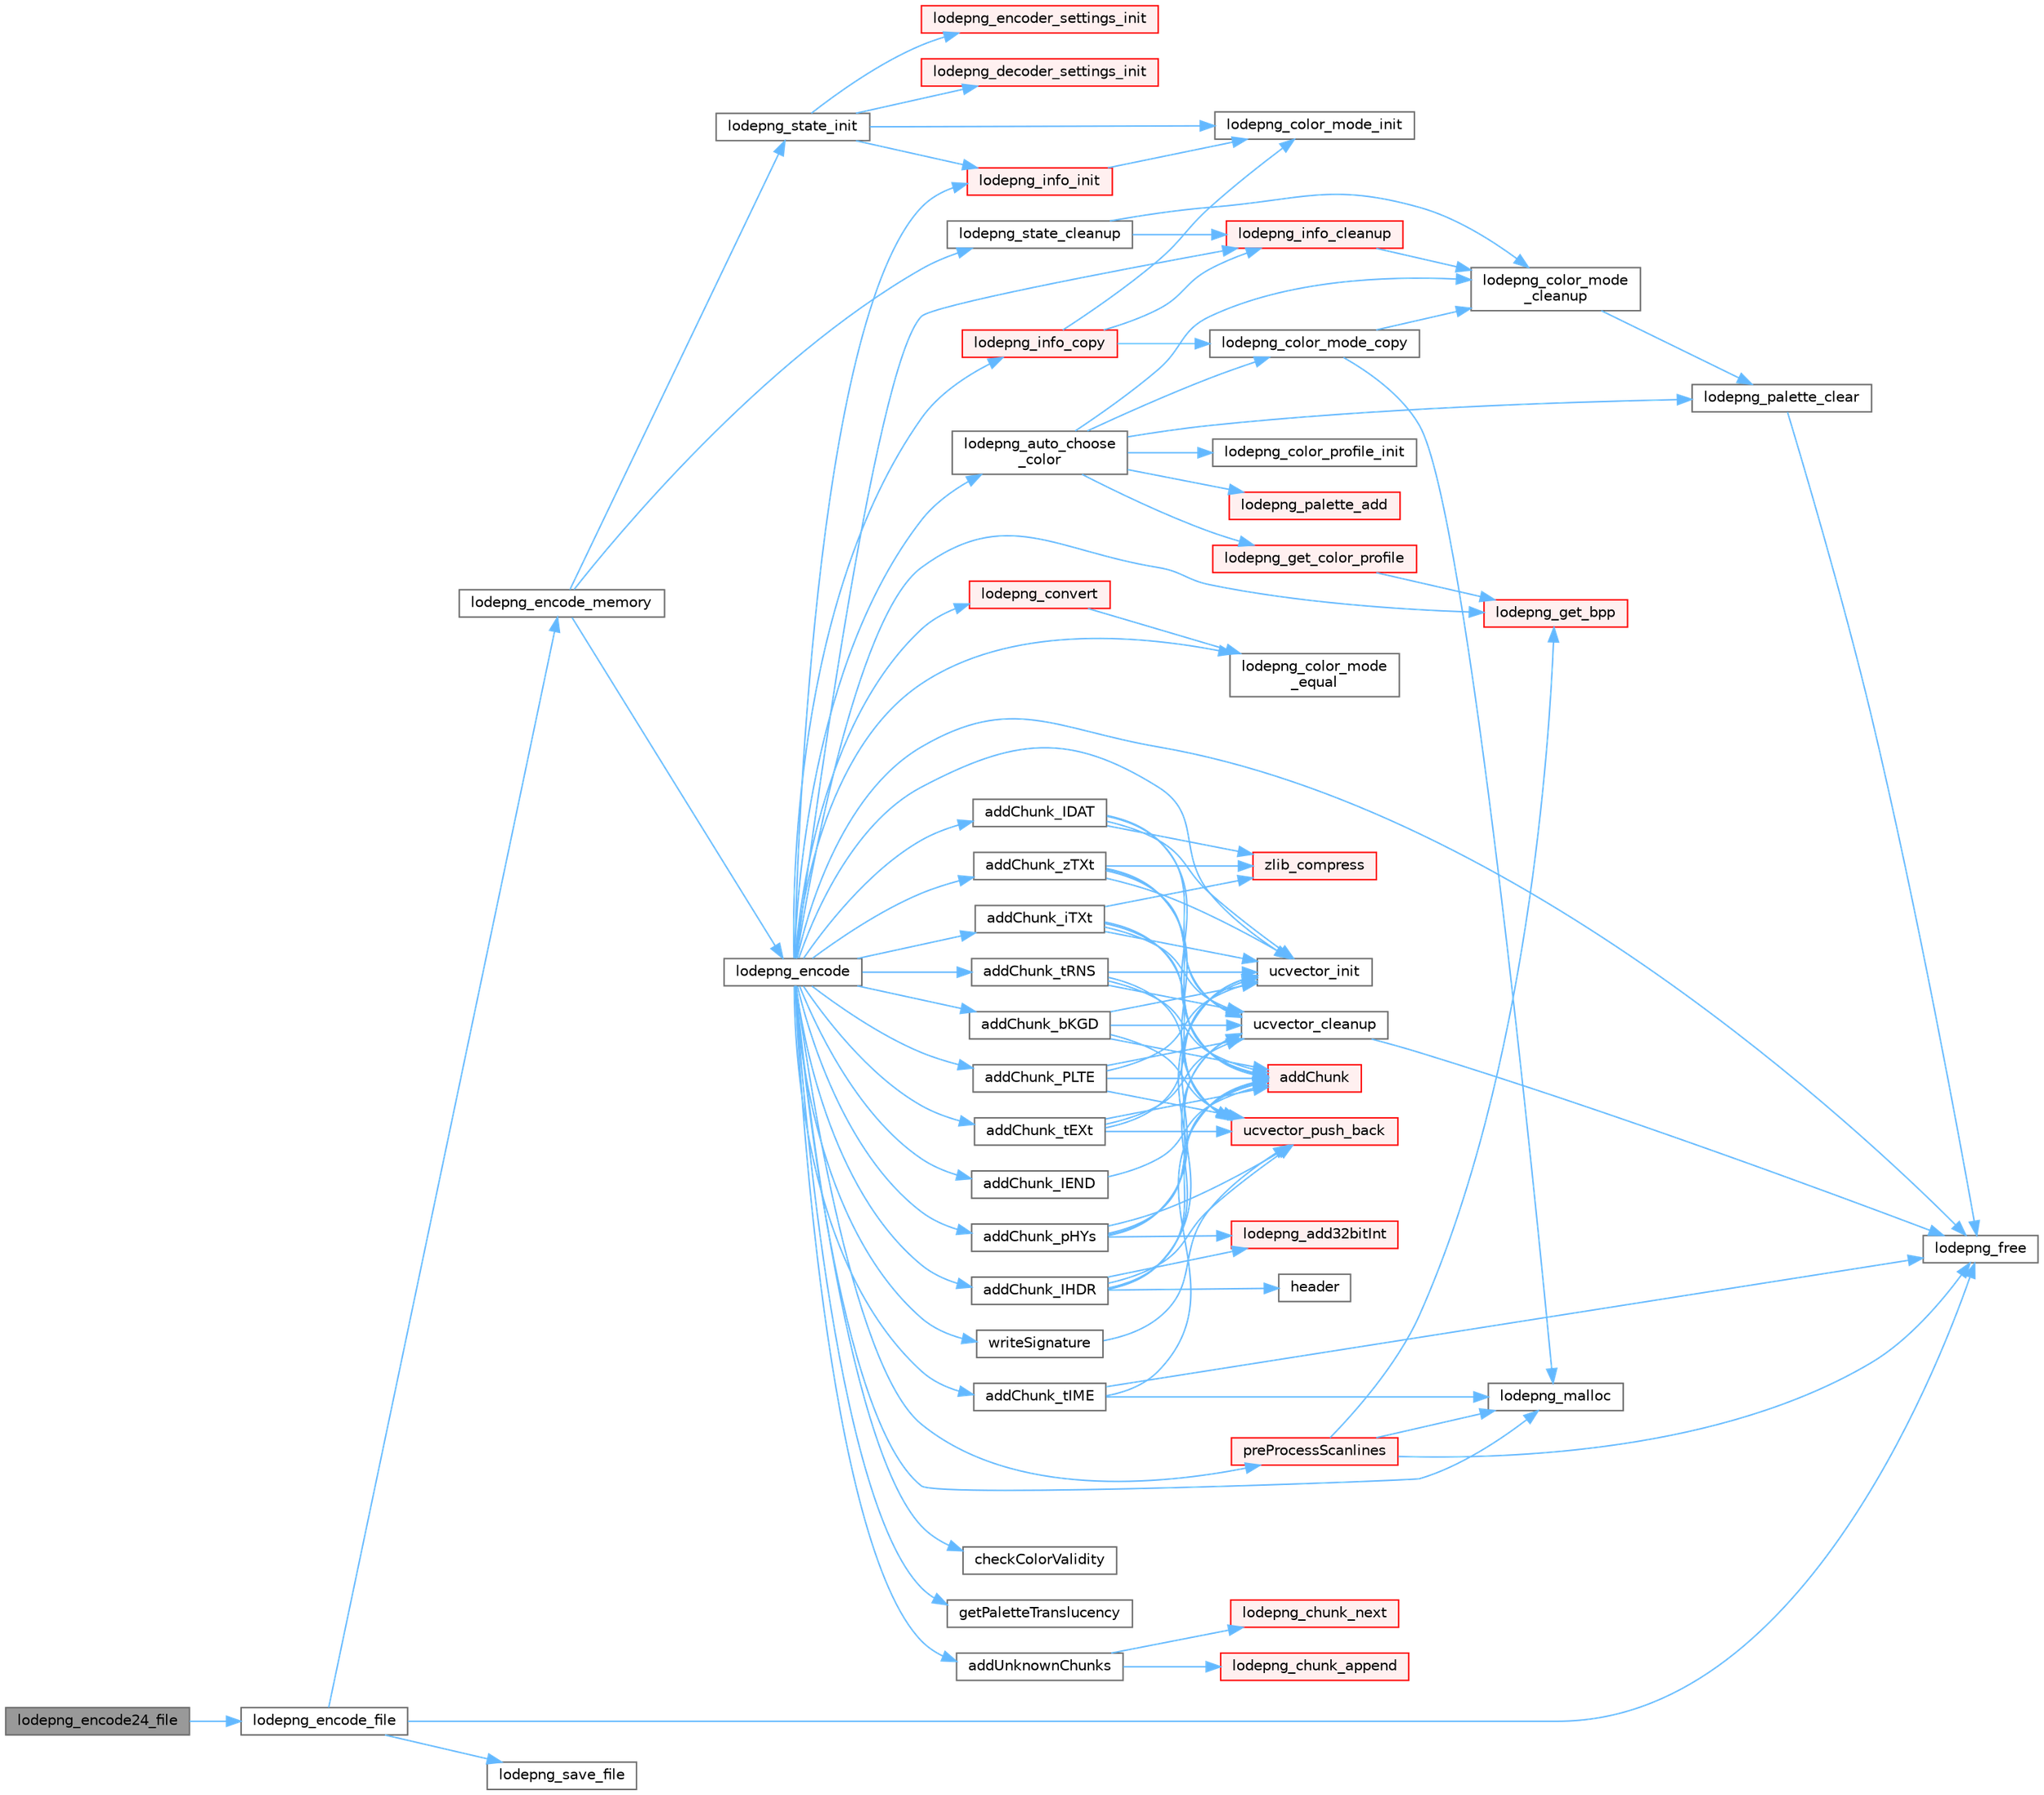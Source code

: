 digraph "lodepng_encode24_file"
{
 // LATEX_PDF_SIZE
  bgcolor="transparent";
  edge [fontname=Helvetica,fontsize=10,labelfontname=Helvetica,labelfontsize=10];
  node [fontname=Helvetica,fontsize=10,shape=box,height=0.2,width=0.4];
  rankdir="LR";
  Node1 [id="Node000001",label="lodepng_encode24_file",height=0.2,width=0.4,color="gray40", fillcolor="grey60", style="filled", fontcolor="black",tooltip=" "];
  Node1 -> Node2 [id="edge1_Node000001_Node000002",color="steelblue1",style="solid",tooltip=" "];
  Node2 [id="Node000002",label="lodepng_encode_file",height=0.2,width=0.4,color="grey40", fillcolor="white", style="filled",URL="$lodepng_8cpp.html#a009ac38098765fcae32c9d91770b94df",tooltip=" "];
  Node2 -> Node3 [id="edge2_Node000002_Node000003",color="steelblue1",style="solid",tooltip=" "];
  Node3 [id="Node000003",label="lodepng_encode_memory",height=0.2,width=0.4,color="grey40", fillcolor="white", style="filled",URL="$lodepng_8cpp.html#ada7bc92db6e9f8906a1fc85caa0b17aa",tooltip=" "];
  Node3 -> Node4 [id="edge3_Node000003_Node000004",color="steelblue1",style="solid",tooltip=" "];
  Node4 [id="Node000004",label="lodepng_encode",height=0.2,width=0.4,color="grey40", fillcolor="white", style="filled",URL="$lodepng_8cpp.html#a90e82b0ccc75cfb27ccc9756c8d96f07",tooltip=" "];
  Node4 -> Node5 [id="edge4_Node000004_Node000005",color="steelblue1",style="solid",tooltip=" "];
  Node5 [id="Node000005",label="addChunk_bKGD",height=0.2,width=0.4,color="grey40", fillcolor="white", style="filled",URL="$lodepng_8cpp.html#a11d25b09c2ee94045ccc8671866b45c7",tooltip=" "];
  Node5 -> Node6 [id="edge5_Node000005_Node000006",color="steelblue1",style="solid",tooltip=" "];
  Node6 [id="Node000006",label="addChunk",height=0.2,width=0.4,color="red", fillcolor="#FFF0F0", style="filled",URL="$lodepng_8cpp.html#af19f183e437b63f5fca48f26807bfa4a",tooltip=" "];
  Node5 -> Node14 [id="edge6_Node000005_Node000014",color="steelblue1",style="solid",tooltip=" "];
  Node14 [id="Node000014",label="ucvector_cleanup",height=0.2,width=0.4,color="grey40", fillcolor="white", style="filled",URL="$lodepng_8cpp.html#ad689bf84470238e26b01524631d778ec",tooltip=" "];
  Node14 -> Node15 [id="edge7_Node000014_Node000015",color="steelblue1",style="solid",tooltip=" "];
  Node15 [id="Node000015",label="lodepng_free",height=0.2,width=0.4,color="grey40", fillcolor="white", style="filled",URL="$lodepng_8cpp.html#a5cabd4078527ba33b78791fac7e8b15c",tooltip=" "];
  Node5 -> Node16 [id="edge8_Node000005_Node000016",color="steelblue1",style="solid",tooltip=" "];
  Node16 [id="Node000016",label="ucvector_init",height=0.2,width=0.4,color="grey40", fillcolor="white", style="filled",URL="$lodepng_8cpp.html#a1b58c07819eec4ff7e903138c08eb502",tooltip=" "];
  Node5 -> Node17 [id="edge9_Node000005_Node000017",color="steelblue1",style="solid",tooltip=" "];
  Node17 [id="Node000017",label="ucvector_push_back",height=0.2,width=0.4,color="red", fillcolor="#FFF0F0", style="filled",URL="$lodepng_8cpp.html#a877b6a70493cb0b29f719ea48a26eadb",tooltip=" "];
  Node4 -> Node20 [id="edge10_Node000004_Node000020",color="steelblue1",style="solid",tooltip=" "];
  Node20 [id="Node000020",label="addChunk_IDAT",height=0.2,width=0.4,color="grey40", fillcolor="white", style="filled",URL="$lodepng_8cpp.html#a666f5da34d12168555c2b8bf2c538806",tooltip=" "];
  Node20 -> Node6 [id="edge11_Node000020_Node000006",color="steelblue1",style="solid",tooltip=" "];
  Node20 -> Node14 [id="edge12_Node000020_Node000014",color="steelblue1",style="solid",tooltip=" "];
  Node20 -> Node16 [id="edge13_Node000020_Node000016",color="steelblue1",style="solid",tooltip=" "];
  Node20 -> Node21 [id="edge14_Node000020_Node000021",color="steelblue1",style="solid",tooltip=" "];
  Node21 [id="Node000021",label="zlib_compress",height=0.2,width=0.4,color="red", fillcolor="#FFF0F0", style="filled",URL="$lodepng_8cpp.html#a16b8b673224a932324a48890800a85b0",tooltip=" "];
  Node4 -> Node67 [id="edge15_Node000004_Node000067",color="steelblue1",style="solid",tooltip=" "];
  Node67 [id="Node000067",label="addChunk_IEND",height=0.2,width=0.4,color="grey40", fillcolor="white", style="filled",URL="$lodepng_8cpp.html#aca4038c773ca0f7cdc7b324c3c3df167",tooltip=" "];
  Node67 -> Node6 [id="edge16_Node000067_Node000006",color="steelblue1",style="solid",tooltip=" "];
  Node4 -> Node68 [id="edge17_Node000004_Node000068",color="steelblue1",style="solid",tooltip=" "];
  Node68 [id="Node000068",label="addChunk_IHDR",height=0.2,width=0.4,color="grey40", fillcolor="white", style="filled",URL="$lodepng_8cpp.html#a11ce54b0d8d578697bbf7d7e2dd09f1b",tooltip=" "];
  Node68 -> Node6 [id="edge18_Node000068_Node000006",color="steelblue1",style="solid",tooltip=" "];
  Node68 -> Node69 [id="edge19_Node000068_Node000069",color="steelblue1",style="solid",tooltip=" "];
  Node69 [id="Node000069",label="header",height=0.2,width=0.4,color="grey40", fillcolor="white", style="filled",URL="$cblat1_8f.html#a410931b600854e6dd3e253731606117e",tooltip=" "];
  Node68 -> Node66 [id="edge20_Node000068_Node000066",color="steelblue1",style="solid",tooltip=" "];
  Node66 [id="Node000066",label="lodepng_add32bitInt",height=0.2,width=0.4,color="red", fillcolor="#FFF0F0", style="filled",URL="$lodepng_8cpp.html#a4fc3164cfaabc5861f53a7cfb756b680",tooltip=" "];
  Node68 -> Node14 [id="edge21_Node000068_Node000014",color="steelblue1",style="solid",tooltip=" "];
  Node68 -> Node16 [id="edge22_Node000068_Node000016",color="steelblue1",style="solid",tooltip=" "];
  Node68 -> Node17 [id="edge23_Node000068_Node000017",color="steelblue1",style="solid",tooltip=" "];
  Node4 -> Node70 [id="edge24_Node000004_Node000070",color="steelblue1",style="solid",tooltip=" "];
  Node70 [id="Node000070",label="addChunk_iTXt",height=0.2,width=0.4,color="grey40", fillcolor="white", style="filled",URL="$lodepng_8cpp.html#a2d0e446a9081005e5dec2633f5ccae83",tooltip=" "];
  Node70 -> Node6 [id="edge25_Node000070_Node000006",color="steelblue1",style="solid",tooltip=" "];
  Node70 -> Node14 [id="edge26_Node000070_Node000014",color="steelblue1",style="solid",tooltip=" "];
  Node70 -> Node16 [id="edge27_Node000070_Node000016",color="steelblue1",style="solid",tooltip=" "];
  Node70 -> Node17 [id="edge28_Node000070_Node000017",color="steelblue1",style="solid",tooltip=" "];
  Node70 -> Node21 [id="edge29_Node000070_Node000021",color="steelblue1",style="solid",tooltip=" "];
  Node4 -> Node71 [id="edge30_Node000004_Node000071",color="steelblue1",style="solid",tooltip=" "];
  Node71 [id="Node000071",label="addChunk_pHYs",height=0.2,width=0.4,color="grey40", fillcolor="white", style="filled",URL="$lodepng_8cpp.html#a500457c22b230e0944c49e7f63a06c63",tooltip=" "];
  Node71 -> Node6 [id="edge31_Node000071_Node000006",color="steelblue1",style="solid",tooltip=" "];
  Node71 -> Node66 [id="edge32_Node000071_Node000066",color="steelblue1",style="solid",tooltip=" "];
  Node71 -> Node14 [id="edge33_Node000071_Node000014",color="steelblue1",style="solid",tooltip=" "];
  Node71 -> Node16 [id="edge34_Node000071_Node000016",color="steelblue1",style="solid",tooltip=" "];
  Node71 -> Node17 [id="edge35_Node000071_Node000017",color="steelblue1",style="solid",tooltip=" "];
  Node4 -> Node72 [id="edge36_Node000004_Node000072",color="steelblue1",style="solid",tooltip=" "];
  Node72 [id="Node000072",label="addChunk_PLTE",height=0.2,width=0.4,color="grey40", fillcolor="white", style="filled",URL="$lodepng_8cpp.html#a3480b1501e21550d2410844b9f245351",tooltip=" "];
  Node72 -> Node6 [id="edge37_Node000072_Node000006",color="steelblue1",style="solid",tooltip=" "];
  Node72 -> Node14 [id="edge38_Node000072_Node000014",color="steelblue1",style="solid",tooltip=" "];
  Node72 -> Node16 [id="edge39_Node000072_Node000016",color="steelblue1",style="solid",tooltip=" "];
  Node72 -> Node17 [id="edge40_Node000072_Node000017",color="steelblue1",style="solid",tooltip=" "];
  Node4 -> Node73 [id="edge41_Node000004_Node000073",color="steelblue1",style="solid",tooltip=" "];
  Node73 [id="Node000073",label="addChunk_tEXt",height=0.2,width=0.4,color="grey40", fillcolor="white", style="filled",URL="$lodepng_8cpp.html#a4a091d10da524d1f15b46642e189ae00",tooltip=" "];
  Node73 -> Node6 [id="edge42_Node000073_Node000006",color="steelblue1",style="solid",tooltip=" "];
  Node73 -> Node14 [id="edge43_Node000073_Node000014",color="steelblue1",style="solid",tooltip=" "];
  Node73 -> Node16 [id="edge44_Node000073_Node000016",color="steelblue1",style="solid",tooltip=" "];
  Node73 -> Node17 [id="edge45_Node000073_Node000017",color="steelblue1",style="solid",tooltip=" "];
  Node4 -> Node74 [id="edge46_Node000004_Node000074",color="steelblue1",style="solid",tooltip=" "];
  Node74 [id="Node000074",label="addChunk_tIME",height=0.2,width=0.4,color="grey40", fillcolor="white", style="filled",URL="$lodepng_8cpp.html#a51c0f425a57b548959ec56a3a6809332",tooltip=" "];
  Node74 -> Node6 [id="edge47_Node000074_Node000006",color="steelblue1",style="solid",tooltip=" "];
  Node74 -> Node15 [id="edge48_Node000074_Node000015",color="steelblue1",style="solid",tooltip=" "];
  Node74 -> Node49 [id="edge49_Node000074_Node000049",color="steelblue1",style="solid",tooltip=" "];
  Node49 [id="Node000049",label="lodepng_malloc",height=0.2,width=0.4,color="grey40", fillcolor="white", style="filled",URL="$lodepng_8cpp.html#a15c8edd4f42cb9696d8f837113af9d30",tooltip=" "];
  Node4 -> Node75 [id="edge50_Node000004_Node000075",color="steelblue1",style="solid",tooltip=" "];
  Node75 [id="Node000075",label="addChunk_tRNS",height=0.2,width=0.4,color="grey40", fillcolor="white", style="filled",URL="$lodepng_8cpp.html#a927ece80cafee4b6272f129e8f0d3bec",tooltip=" "];
  Node75 -> Node6 [id="edge51_Node000075_Node000006",color="steelblue1",style="solid",tooltip=" "];
  Node75 -> Node14 [id="edge52_Node000075_Node000014",color="steelblue1",style="solid",tooltip=" "];
  Node75 -> Node16 [id="edge53_Node000075_Node000016",color="steelblue1",style="solid",tooltip=" "];
  Node75 -> Node17 [id="edge54_Node000075_Node000017",color="steelblue1",style="solid",tooltip=" "];
  Node4 -> Node76 [id="edge55_Node000004_Node000076",color="steelblue1",style="solid",tooltip=" "];
  Node76 [id="Node000076",label="addChunk_zTXt",height=0.2,width=0.4,color="grey40", fillcolor="white", style="filled",URL="$lodepng_8cpp.html#a9623f7145f6ff3c5aeedfd904fc6127d",tooltip=" "];
  Node76 -> Node6 [id="edge56_Node000076_Node000006",color="steelblue1",style="solid",tooltip=" "];
  Node76 -> Node14 [id="edge57_Node000076_Node000014",color="steelblue1",style="solid",tooltip=" "];
  Node76 -> Node16 [id="edge58_Node000076_Node000016",color="steelblue1",style="solid",tooltip=" "];
  Node76 -> Node17 [id="edge59_Node000076_Node000017",color="steelblue1",style="solid",tooltip=" "];
  Node76 -> Node21 [id="edge60_Node000076_Node000021",color="steelblue1",style="solid",tooltip=" "];
  Node4 -> Node77 [id="edge61_Node000004_Node000077",color="steelblue1",style="solid",tooltip=" "];
  Node77 [id="Node000077",label="addUnknownChunks",height=0.2,width=0.4,color="grey40", fillcolor="white", style="filled",URL="$lodepng_8cpp.html#a83420cd98792658dfb854668a803b775",tooltip=" "];
  Node77 -> Node78 [id="edge62_Node000077_Node000078",color="steelblue1",style="solid",tooltip=" "];
  Node78 [id="Node000078",label="lodepng_chunk_append",height=0.2,width=0.4,color="red", fillcolor="#FFF0F0", style="filled",URL="$lodepng_8cpp.html#a865c89cf0456b876e3bd5698bc910336",tooltip=" "];
  Node77 -> Node79 [id="edge63_Node000077_Node000079",color="steelblue1",style="solid",tooltip=" "];
  Node79 [id="Node000079",label="lodepng_chunk_next",height=0.2,width=0.4,color="red", fillcolor="#FFF0F0", style="filled",URL="$lodepng_8cpp.html#aa5b1b34f7b196d818c74afe56b24eb34",tooltip=" "];
  Node4 -> Node80 [id="edge64_Node000004_Node000080",color="steelblue1",style="solid",tooltip=" "];
  Node80 [id="Node000080",label="checkColorValidity",height=0.2,width=0.4,color="grey40", fillcolor="white", style="filled",URL="$lodepng_8cpp.html#a82fb69d46cd6a5fce5bc16e33187c463",tooltip=" "];
  Node4 -> Node81 [id="edge65_Node000004_Node000081",color="steelblue1",style="solid",tooltip=" "];
  Node81 [id="Node000081",label="getPaletteTranslucency",height=0.2,width=0.4,color="grey40", fillcolor="white", style="filled",URL="$lodepng_8cpp.html#a09fadbf644bb104f0f497f21f00077d8",tooltip=" "];
  Node4 -> Node82 [id="edge66_Node000004_Node000082",color="steelblue1",style="solid",tooltip=" "];
  Node82 [id="Node000082",label="lodepng_auto_choose\l_color",height=0.2,width=0.4,color="grey40", fillcolor="white", style="filled",URL="$lodepng_8cpp.html#a6b6c9c17717ab1a2159eab8048aa730a",tooltip=" "];
  Node82 -> Node83 [id="edge67_Node000082_Node000083",color="steelblue1",style="solid",tooltip=" "];
  Node83 [id="Node000083",label="lodepng_color_mode\l_cleanup",height=0.2,width=0.4,color="grey40", fillcolor="white", style="filled",URL="$lodepng_8cpp.html#ab1c7709a984d5842ab314cf5d2dc2dcc",tooltip=" "];
  Node83 -> Node84 [id="edge68_Node000083_Node000084",color="steelblue1",style="solid",tooltip=" "];
  Node84 [id="Node000084",label="lodepng_palette_clear",height=0.2,width=0.4,color="grey40", fillcolor="white", style="filled",URL="$lodepng_8cpp.html#a2aa729ce82079627789a0f8961c82f5e",tooltip=" "];
  Node84 -> Node15 [id="edge69_Node000084_Node000015",color="steelblue1",style="solid",tooltip=" "];
  Node82 -> Node85 [id="edge70_Node000082_Node000085",color="steelblue1",style="solid",tooltip=" "];
  Node85 [id="Node000085",label="lodepng_color_mode_copy",height=0.2,width=0.4,color="grey40", fillcolor="white", style="filled",URL="$lodepng_8cpp.html#a7801819a161b96f65259680126e270f1",tooltip=" "];
  Node85 -> Node83 [id="edge71_Node000085_Node000083",color="steelblue1",style="solid",tooltip=" "];
  Node85 -> Node49 [id="edge72_Node000085_Node000049",color="steelblue1",style="solid",tooltip=" "];
  Node82 -> Node86 [id="edge73_Node000082_Node000086",color="steelblue1",style="solid",tooltip=" "];
  Node86 [id="Node000086",label="lodepng_color_profile_init",height=0.2,width=0.4,color="grey40", fillcolor="white", style="filled",URL="$lodepng_8cpp.html#a9109a42099dc6492056d0c534e5c031f",tooltip=" "];
  Node82 -> Node87 [id="edge74_Node000082_Node000087",color="steelblue1",style="solid",tooltip=" "];
  Node87 [id="Node000087",label="lodepng_get_color_profile",height=0.2,width=0.4,color="red", fillcolor="#FFF0F0", style="filled",URL="$lodepng_8cpp.html#a61b594f117c24c1a71eb6bc7a99d9d93",tooltip=" "];
  Node87 -> Node101 [id="edge75_Node000087_Node000101",color="steelblue1",style="solid",tooltip=" "];
  Node101 [id="Node000101",label="lodepng_get_bpp",height=0.2,width=0.4,color="red", fillcolor="#FFF0F0", style="filled",URL="$lodepng_8cpp.html#a83344b5c8c5839ca42858dd3578220ef",tooltip=" "];
  Node82 -> Node105 [id="edge76_Node000082_Node000105",color="steelblue1",style="solid",tooltip=" "];
  Node105 [id="Node000105",label="lodepng_palette_add",height=0.2,width=0.4,color="red", fillcolor="#FFF0F0", style="filled",URL="$lodepng_8cpp.html#a05bf6fac7afc9025bbcb9f5f9f1b0027",tooltip=" "];
  Node82 -> Node84 [id="edge77_Node000082_Node000084",color="steelblue1",style="solid",tooltip=" "];
  Node4 -> Node106 [id="edge78_Node000004_Node000106",color="steelblue1",style="solid",tooltip=" "];
  Node106 [id="Node000106",label="lodepng_color_mode\l_equal",height=0.2,width=0.4,color="grey40", fillcolor="white", style="filled",URL="$lodepng_8cpp.html#aa2781df4d5704a3daa132056d411dbd5",tooltip=" "];
  Node4 -> Node107 [id="edge79_Node000004_Node000107",color="steelblue1",style="solid",tooltip=" "];
  Node107 [id="Node000107",label="lodepng_convert",height=0.2,width=0.4,color="red", fillcolor="#FFF0F0", style="filled",URL="$lodepng_8cpp.html#abd20ba96aa7a2e3d782204c604baab09",tooltip=" "];
  Node107 -> Node106 [id="edge80_Node000107_Node000106",color="steelblue1",style="solid",tooltip=" "];
  Node4 -> Node15 [id="edge81_Node000004_Node000015",color="steelblue1",style="solid",tooltip=" "];
  Node4 -> Node101 [id="edge82_Node000004_Node000101",color="steelblue1",style="solid",tooltip=" "];
  Node4 -> Node113 [id="edge83_Node000004_Node000113",color="steelblue1",style="solid",tooltip=" "];
  Node113 [id="Node000113",label="lodepng_info_cleanup",height=0.2,width=0.4,color="red", fillcolor="#FFF0F0", style="filled",URL="$lodepng_8cpp.html#ad4b9dc33569e24062e077f5a69ead178",tooltip=" "];
  Node113 -> Node83 [id="edge84_Node000113_Node000083",color="steelblue1",style="solid",tooltip=" "];
  Node4 -> Node118 [id="edge85_Node000004_Node000118",color="steelblue1",style="solid",tooltip=" "];
  Node118 [id="Node000118",label="lodepng_info_copy",height=0.2,width=0.4,color="red", fillcolor="#FFF0F0", style="filled",URL="$lodepng_8cpp.html#a14a4dc4c26e03acb5ab36880aacbd85a",tooltip=" "];
  Node118 -> Node85 [id="edge86_Node000118_Node000085",color="steelblue1",style="solid",tooltip=" "];
  Node118 -> Node119 [id="edge87_Node000118_Node000119",color="steelblue1",style="solid",tooltip=" "];
  Node119 [id="Node000119",label="lodepng_color_mode_init",height=0.2,width=0.4,color="grey40", fillcolor="white", style="filled",URL="$lodepng_8cpp.html#a66345d4cdab130c6cbd3166d7a0a5257",tooltip=" "];
  Node118 -> Node113 [id="edge88_Node000118_Node000113",color="steelblue1",style="solid",tooltip=" "];
  Node4 -> Node129 [id="edge89_Node000004_Node000129",color="steelblue1",style="solid",tooltip=" "];
  Node129 [id="Node000129",label="lodepng_info_init",height=0.2,width=0.4,color="red", fillcolor="#FFF0F0", style="filled",URL="$lodepng_8cpp.html#ae50c1ddde2fa8004b46da433f3e20974",tooltip=" "];
  Node129 -> Node119 [id="edge90_Node000129_Node000119",color="steelblue1",style="solid",tooltip=" "];
  Node4 -> Node49 [id="edge91_Node000004_Node000049",color="steelblue1",style="solid",tooltip=" "];
  Node4 -> Node132 [id="edge92_Node000004_Node000132",color="steelblue1",style="solid",tooltip=" "];
  Node132 [id="Node000132",label="preProcessScanlines",height=0.2,width=0.4,color="red", fillcolor="#FFF0F0", style="filled",URL="$lodepng_8cpp.html#a1a19edd9e11f7964566f21982ce6e224",tooltip=" "];
  Node132 -> Node15 [id="edge93_Node000132_Node000015",color="steelblue1",style="solid",tooltip=" "];
  Node132 -> Node101 [id="edge94_Node000132_Node000101",color="steelblue1",style="solid",tooltip=" "];
  Node132 -> Node49 [id="edge95_Node000132_Node000049",color="steelblue1",style="solid",tooltip=" "];
  Node4 -> Node16 [id="edge96_Node000004_Node000016",color="steelblue1",style="solid",tooltip=" "];
  Node4 -> Node142 [id="edge97_Node000004_Node000142",color="steelblue1",style="solid",tooltip=" "];
  Node142 [id="Node000142",label="writeSignature",height=0.2,width=0.4,color="grey40", fillcolor="white", style="filled",URL="$lodepng_8cpp.html#a3ef7410c8765fdbed5e61e206c1b68a9",tooltip=" "];
  Node142 -> Node17 [id="edge98_Node000142_Node000017",color="steelblue1",style="solid",tooltip=" "];
  Node3 -> Node143 [id="edge99_Node000003_Node000143",color="steelblue1",style="solid",tooltip=" "];
  Node143 [id="Node000143",label="lodepng_state_cleanup",height=0.2,width=0.4,color="grey40", fillcolor="white", style="filled",URL="$lodepng_8cpp.html#a74109bf9860e2eb4bfa872ab8cf0f000",tooltip=" "];
  Node143 -> Node83 [id="edge100_Node000143_Node000083",color="steelblue1",style="solid",tooltip=" "];
  Node143 -> Node113 [id="edge101_Node000143_Node000113",color="steelblue1",style="solid",tooltip=" "];
  Node3 -> Node144 [id="edge102_Node000003_Node000144",color="steelblue1",style="solid",tooltip=" "];
  Node144 [id="Node000144",label="lodepng_state_init",height=0.2,width=0.4,color="grey40", fillcolor="white", style="filled",URL="$lodepng_8cpp.html#ae3ee1eb944467fbbc1cf939328dd6a57",tooltip=" "];
  Node144 -> Node119 [id="edge103_Node000144_Node000119",color="steelblue1",style="solid",tooltip=" "];
  Node144 -> Node145 [id="edge104_Node000144_Node000145",color="steelblue1",style="solid",tooltip=" "];
  Node145 [id="Node000145",label="lodepng_decoder_settings_init",height=0.2,width=0.4,color="red", fillcolor="#FFF0F0", style="filled",URL="$lodepng_8cpp.html#a9220280c647e2a90a9b05d20038f1c6d",tooltip=" "];
  Node144 -> Node147 [id="edge105_Node000144_Node000147",color="steelblue1",style="solid",tooltip=" "];
  Node147 [id="Node000147",label="lodepng_encoder_settings_init",height=0.2,width=0.4,color="red", fillcolor="#FFF0F0", style="filled",URL="$lodepng_8cpp.html#a874763ad14a0c84d41d0819212407a5a",tooltip=" "];
  Node144 -> Node129 [id="edge106_Node000144_Node000129",color="steelblue1",style="solid",tooltip=" "];
  Node2 -> Node15 [id="edge107_Node000002_Node000015",color="steelblue1",style="solid",tooltip=" "];
  Node2 -> Node149 [id="edge108_Node000002_Node000149",color="steelblue1",style="solid",tooltip=" "];
  Node149 [id="Node000149",label="lodepng_save_file",height=0.2,width=0.4,color="grey40", fillcolor="white", style="filled",URL="$lodepng_8cpp.html#a837bf136ff32ee3efed5df4105ccedf7",tooltip=" "];
}
